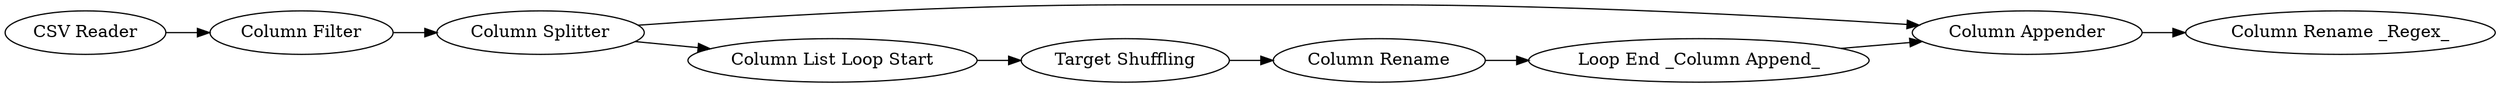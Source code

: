 digraph {
	7 -> 8
	10 -> 2
	4 -> 5
	8 -> 9
	3 -> 8
	3 -> 4
	5 -> 6
	2 -> 3
	6 -> 7
	5 [label="Target Shuffling"]
	7 [label="Loop End _Column Append_"]
	9 [label="Column Rename _Regex_"]
	4 [label="Column List Loop Start"]
	8 [label="Column Appender"]
	6 [label="Column Rename"]
	3 [label="Column Splitter"]
	2 [label="Column Filter"]
	10 [label="CSV Reader"]
	rankdir=LR
}
